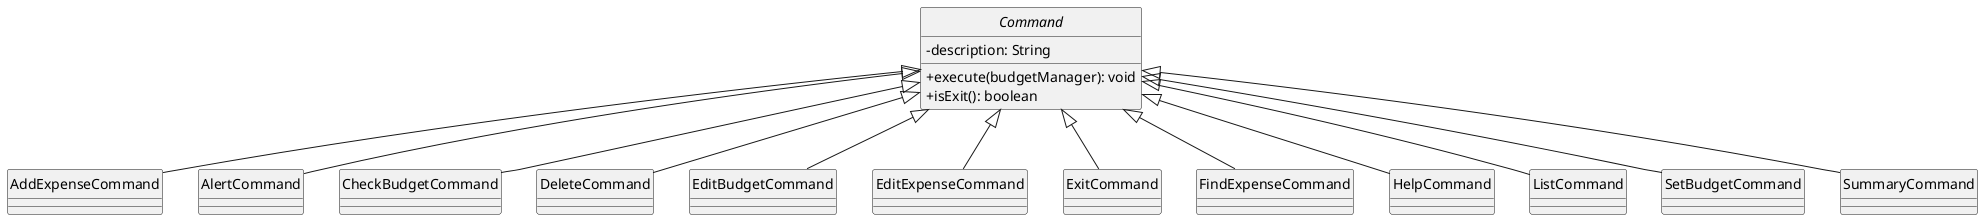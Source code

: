 @startuml
hide circle
skinparam classAttributeIconSize 0
hide footbox

' Define the abstract base class
abstract class Command {
    - description: String
    + execute(budgetManager): void
    + isExit(): boolean
}

' Define all subclasses
class AddExpenseCommand
class AlertCommand
class CheckBudgetCommand
class DeleteCommand
class EditBudgetCommand
class EditExpenseCommand
class ExitCommand
class FindExpenseCommand
class HelpCommand
class ListCommand
class SetBudgetCommand
class SummaryCommand

' Define inheritance relationships
Command <|-- AddExpenseCommand
Command <|-- AlertCommand
Command <|-- CheckBudgetCommand
Command <|-- DeleteCommand
Command <|-- EditBudgetCommand
Command <|-- EditExpenseCommand
Command <|-- ExitCommand
Command <|-- FindExpenseCommand
Command <|-- HelpCommand
Command <|-- ListCommand
Command <|-- SetBudgetCommand
Command <|-- SummaryCommand

@enduml
